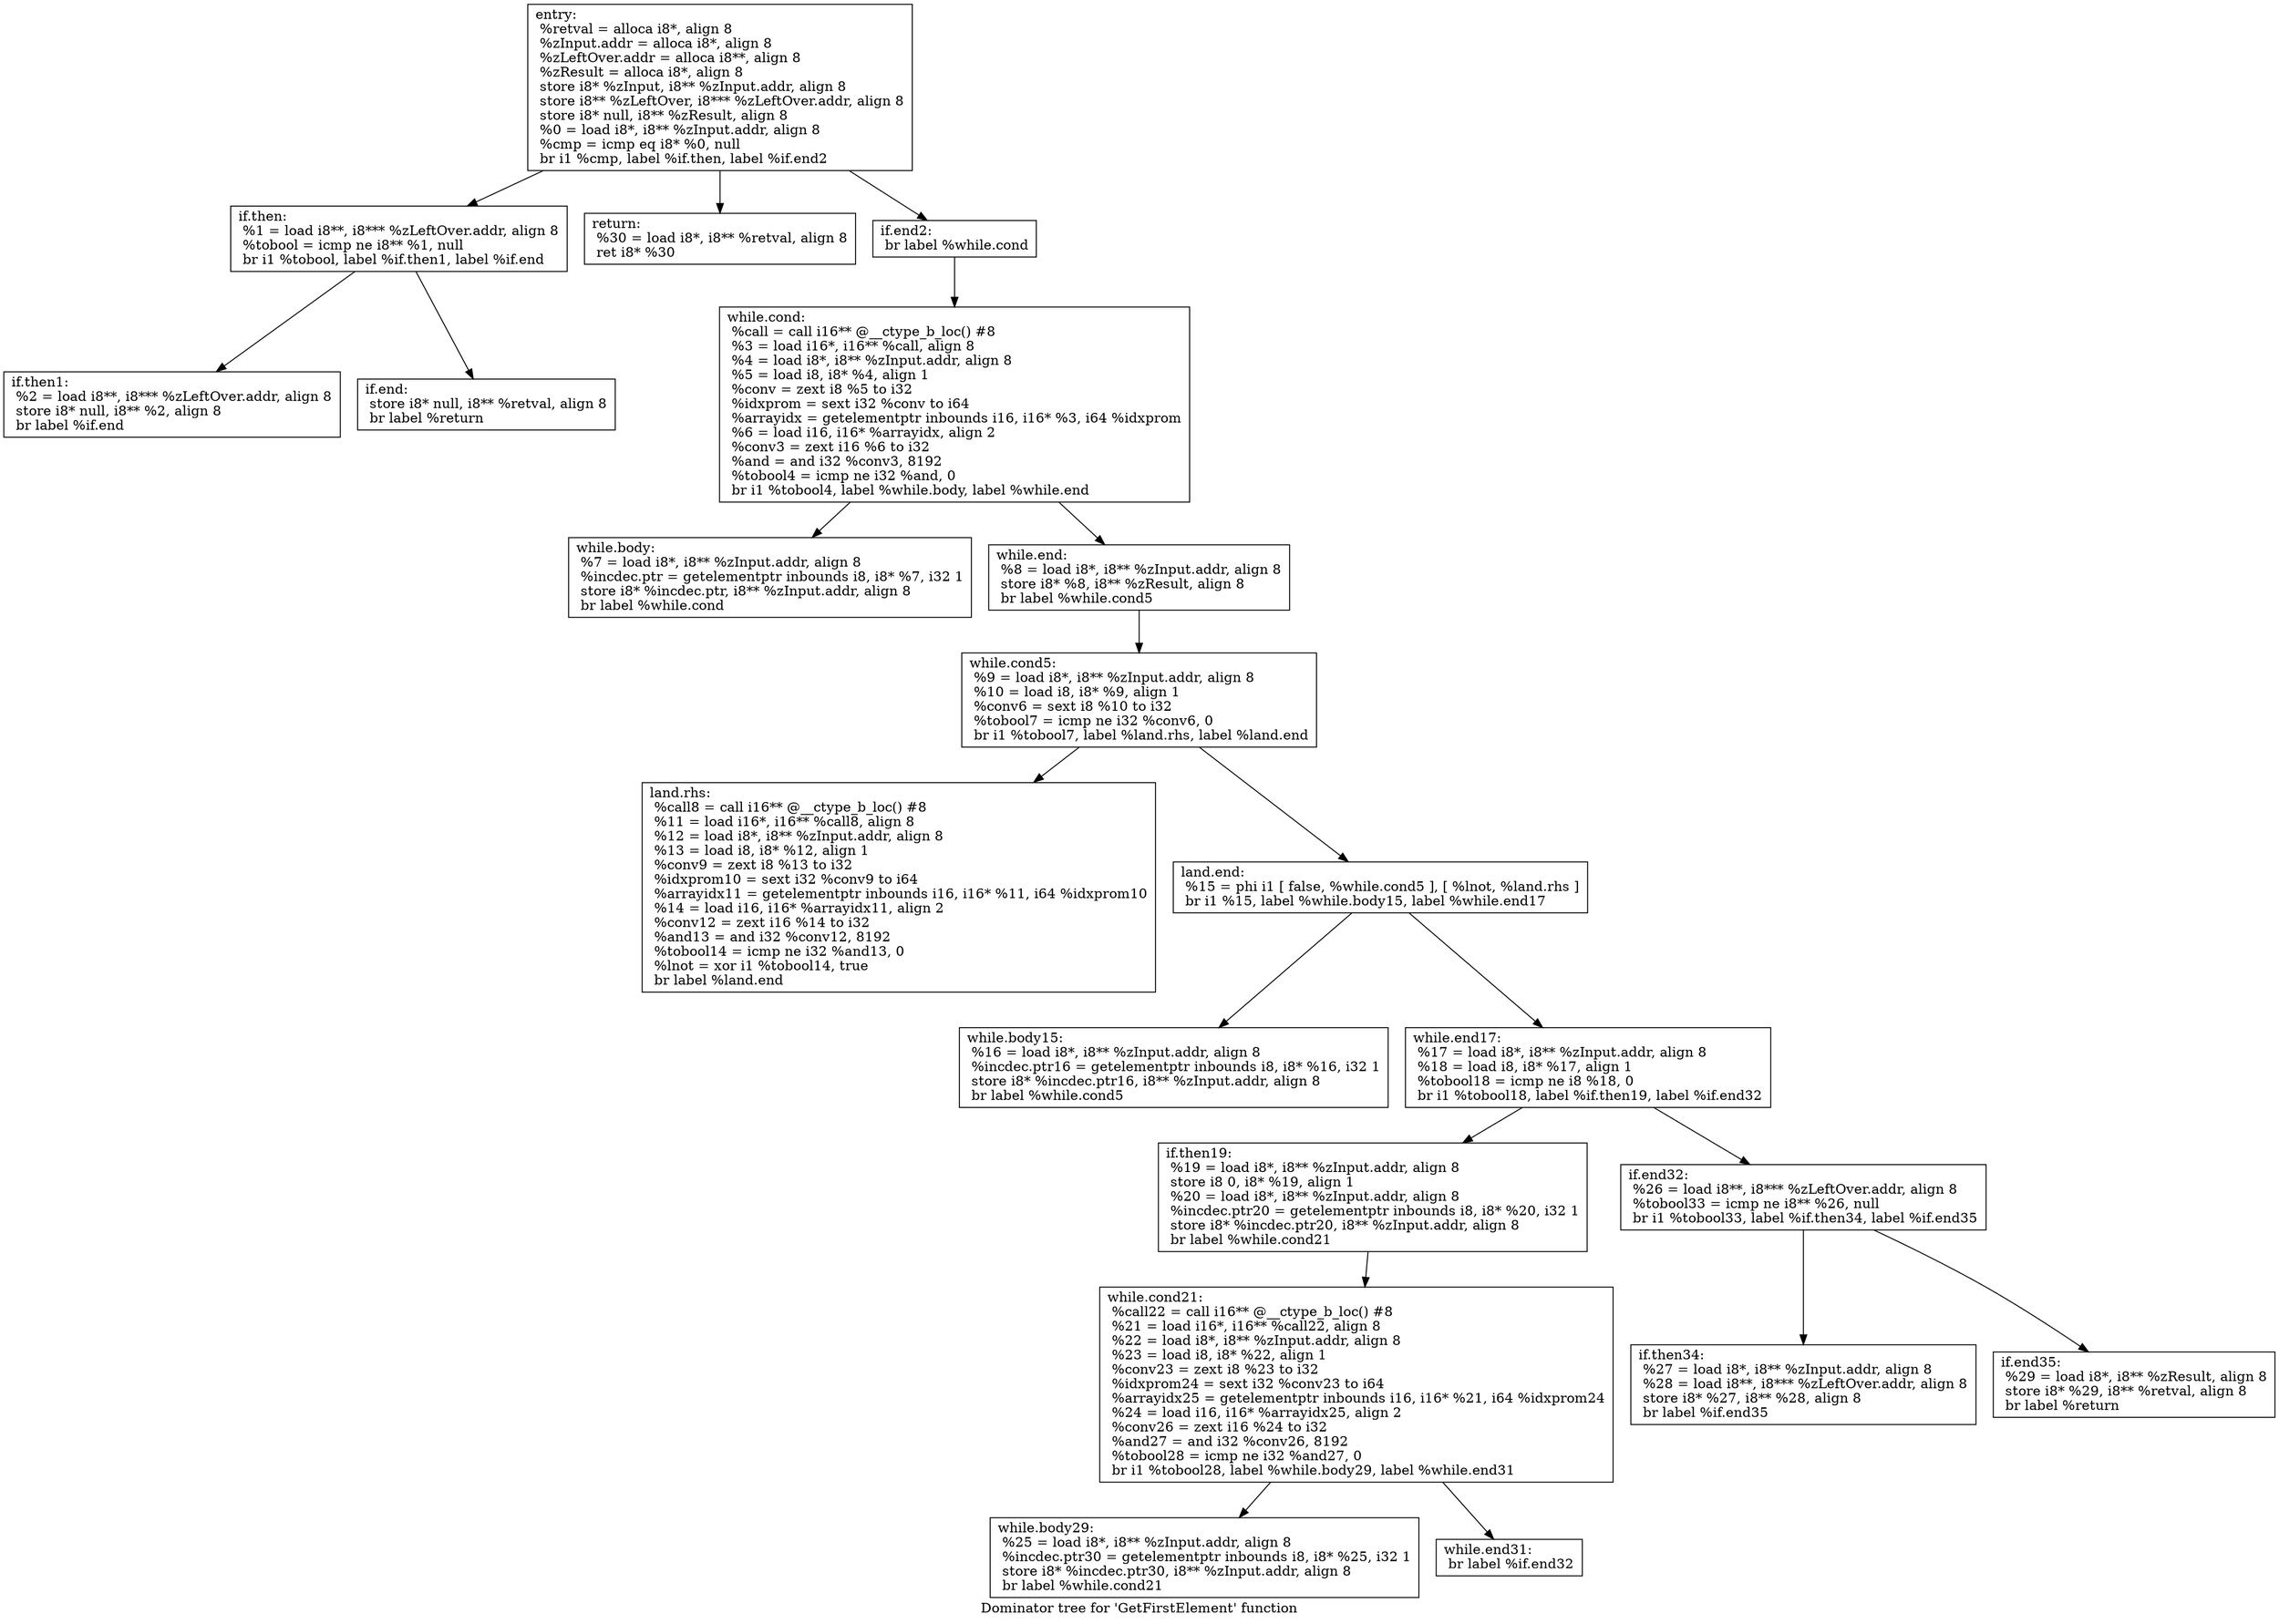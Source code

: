 digraph "Dominator tree for 'GetFirstElement' function" {
	label="Dominator tree for 'GetFirstElement' function";

	Node0xbede10 [shape=record,label="{entry:\l  %retval = alloca i8*, align 8\l  %zInput.addr = alloca i8*, align 8\l  %zLeftOver.addr = alloca i8**, align 8\l  %zResult = alloca i8*, align 8\l  store i8* %zInput, i8** %zInput.addr, align 8\l  store i8** %zLeftOver, i8*** %zLeftOver.addr, align 8\l  store i8* null, i8** %zResult, align 8\l  %0 = load i8*, i8** %zInput.addr, align 8\l  %cmp = icmp eq i8* %0, null\l  br i1 %cmp, label %if.then, label %if.end2\l}"];
	Node0xbede10 -> Node0xc0b350;
	Node0xbede10 -> Node0xc7a2e0;
	Node0xbede10 -> Node0xcc6760;
	Node0xc0b350 [shape=record,label="{if.then:                                          \l  %1 = load i8**, i8*** %zLeftOver.addr, align 8\l  %tobool = icmp ne i8** %1, null\l  br i1 %tobool, label %if.then1, label %if.end\l}"];
	Node0xc0b350 -> Node0xc84140;
	Node0xc0b350 -> Node0xc17fd0;
	Node0xc84140 [shape=record,label="{if.then1:                                         \l  %2 = load i8**, i8*** %zLeftOver.addr, align 8\l  store i8* null, i8** %2, align 8\l  br label %if.end\l}"];
	Node0xc17fd0 [shape=record,label="{if.end:                                           \l  store i8* null, i8** %retval, align 8\l  br label %return\l}"];
	Node0xc7a2e0 [shape=record,label="{return:                                           \l  %30 = load i8*, i8** %retval, align 8\l  ret i8* %30\l}"];
	Node0xcc6760 [shape=record,label="{if.end2:                                          \l  br label %while.cond\l}"];
	Node0xcc6760 -> Node0xcaade0;
	Node0xcaade0 [shape=record,label="{while.cond:                                       \l  %call = call i16** @__ctype_b_loc() #8\l  %3 = load i16*, i16** %call, align 8\l  %4 = load i8*, i8** %zInput.addr, align 8\l  %5 = load i8, i8* %4, align 1\l  %conv = zext i8 %5 to i32\l  %idxprom = sext i32 %conv to i64\l  %arrayidx = getelementptr inbounds i16, i16* %3, i64 %idxprom\l  %6 = load i16, i16* %arrayidx, align 2\l  %conv3 = zext i16 %6 to i32\l  %and = and i32 %conv3, 8192\l  %tobool4 = icmp ne i32 %and, 0\l  br i1 %tobool4, label %while.body, label %while.end\l}"];
	Node0xcaade0 -> Node0xca6500;
	Node0xcaade0 -> Node0xc6ceb0;
	Node0xca6500 [shape=record,label="{while.body:                                       \l  %7 = load i8*, i8** %zInput.addr, align 8\l  %incdec.ptr = getelementptr inbounds i8, i8* %7, i32 1\l  store i8* %incdec.ptr, i8** %zInput.addr, align 8\l  br label %while.cond\l}"];
	Node0xc6ceb0 [shape=record,label="{while.end:                                        \l  %8 = load i8*, i8** %zInput.addr, align 8\l  store i8* %8, i8** %zResult, align 8\l  br label %while.cond5\l}"];
	Node0xc6ceb0 -> Node0xcb82f0;
	Node0xcb82f0 [shape=record,label="{while.cond5:                                      \l  %9 = load i8*, i8** %zInput.addr, align 8\l  %10 = load i8, i8* %9, align 1\l  %conv6 = sext i8 %10 to i32\l  %tobool7 = icmp ne i32 %conv6, 0\l  br i1 %tobool7, label %land.rhs, label %land.end\l}"];
	Node0xcb82f0 -> Node0xbfff00;
	Node0xcb82f0 -> Node0xcbb460;
	Node0xbfff00 [shape=record,label="{land.rhs:                                         \l  %call8 = call i16** @__ctype_b_loc() #8\l  %11 = load i16*, i16** %call8, align 8\l  %12 = load i8*, i8** %zInput.addr, align 8\l  %13 = load i8, i8* %12, align 1\l  %conv9 = zext i8 %13 to i32\l  %idxprom10 = sext i32 %conv9 to i64\l  %arrayidx11 = getelementptr inbounds i16, i16* %11, i64 %idxprom10\l  %14 = load i16, i16* %arrayidx11, align 2\l  %conv12 = zext i16 %14 to i32\l  %and13 = and i32 %conv12, 8192\l  %tobool14 = icmp ne i32 %and13, 0\l  %lnot = xor i1 %tobool14, true\l  br label %land.end\l}"];
	Node0xcbb460 [shape=record,label="{land.end:                                         \l  %15 = phi i1 [ false, %while.cond5 ], [ %lnot, %land.rhs ]\l  br i1 %15, label %while.body15, label %while.end17\l}"];
	Node0xcbb460 -> Node0xc175b0;
	Node0xcbb460 -> Node0xca6d60;
	Node0xc175b0 [shape=record,label="{while.body15:                                     \l  %16 = load i8*, i8** %zInput.addr, align 8\l  %incdec.ptr16 = getelementptr inbounds i8, i8* %16, i32 1\l  store i8* %incdec.ptr16, i8** %zInput.addr, align 8\l  br label %while.cond5\l}"];
	Node0xca6d60 [shape=record,label="{while.end17:                                      \l  %17 = load i8*, i8** %zInput.addr, align 8\l  %18 = load i8, i8* %17, align 1\l  %tobool18 = icmp ne i8 %18, 0\l  br i1 %tobool18, label %if.then19, label %if.end32\l}"];
	Node0xca6d60 -> Node0xbec430;
	Node0xca6d60 -> Node0xc13250;
	Node0xbec430 [shape=record,label="{if.then19:                                        \l  %19 = load i8*, i8** %zInput.addr, align 8\l  store i8 0, i8* %19, align 1\l  %20 = load i8*, i8** %zInput.addr, align 8\l  %incdec.ptr20 = getelementptr inbounds i8, i8* %20, i32 1\l  store i8* %incdec.ptr20, i8** %zInput.addr, align 8\l  br label %while.cond21\l}"];
	Node0xbec430 -> Node0xc45df0;
	Node0xc45df0 [shape=record,label="{while.cond21:                                     \l  %call22 = call i16** @__ctype_b_loc() #8\l  %21 = load i16*, i16** %call22, align 8\l  %22 = load i8*, i8** %zInput.addr, align 8\l  %23 = load i8, i8* %22, align 1\l  %conv23 = zext i8 %23 to i32\l  %idxprom24 = sext i32 %conv23 to i64\l  %arrayidx25 = getelementptr inbounds i16, i16* %21, i64 %idxprom24\l  %24 = load i16, i16* %arrayidx25, align 2\l  %conv26 = zext i16 %24 to i32\l  %and27 = and i32 %conv26, 8192\l  %tobool28 = icmp ne i32 %and27, 0\l  br i1 %tobool28, label %while.body29, label %while.end31\l}"];
	Node0xc45df0 -> Node0xcbf040;
	Node0xc45df0 -> Node0xc135e0;
	Node0xcbf040 [shape=record,label="{while.body29:                                     \l  %25 = load i8*, i8** %zInput.addr, align 8\l  %incdec.ptr30 = getelementptr inbounds i8, i8* %25, i32 1\l  store i8* %incdec.ptr30, i8** %zInput.addr, align 8\l  br label %while.cond21\l}"];
	Node0xc135e0 [shape=record,label="{while.end31:                                      \l  br label %if.end32\l}"];
	Node0xc13250 [shape=record,label="{if.end32:                                         \l  %26 = load i8**, i8*** %zLeftOver.addr, align 8\l  %tobool33 = icmp ne i8** %26, null\l  br i1 %tobool33, label %if.then34, label %if.end35\l}"];
	Node0xc13250 -> Node0xcafef0;
	Node0xc13250 -> Node0xcc7420;
	Node0xcafef0 [shape=record,label="{if.then34:                                        \l  %27 = load i8*, i8** %zInput.addr, align 8\l  %28 = load i8**, i8*** %zLeftOver.addr, align 8\l  store i8* %27, i8** %28, align 8\l  br label %if.end35\l}"];
	Node0xcc7420 [shape=record,label="{if.end35:                                         \l  %29 = load i8*, i8** %zResult, align 8\l  store i8* %29, i8** %retval, align 8\l  br label %return\l}"];
}
